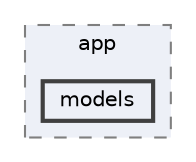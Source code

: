 digraph "dev.sharpishly.com/website/app/models"
{
 // LATEX_PDF_SIZE
  bgcolor="transparent";
  edge [fontname=Helvetica,fontsize=10,labelfontname=Helvetica,labelfontsize=10];
  node [fontname=Helvetica,fontsize=10,shape=box,height=0.2,width=0.4];
  compound=true
  subgraph clusterdir_b1895526a65300df26f9bd846b4bb0e2 {
    graph [ bgcolor="#edf0f7", pencolor="grey50", label="app", fontname=Helvetica,fontsize=10 style="filled,dashed", URL="dir_b1895526a65300df26f9bd846b4bb0e2.html",tooltip=""]
  dir_fa2e940300cb9433a90f697dcfc0b136 [label="models", fillcolor="#edf0f7", color="grey25", style="filled,bold", URL="dir_fa2e940300cb9433a90f697dcfc0b136.html",tooltip=""];
  }
}
